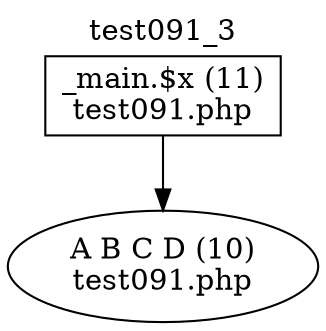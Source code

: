 digraph cfg {
  label="test091_3";
  labelloc=t;
  n1 [shape=box, label="_main.$x (11)\ntest091.php"];
  n2 [shape=ellipse, label="A B C D (10)\ntest091.php"];
  n1 -> n2;
}
